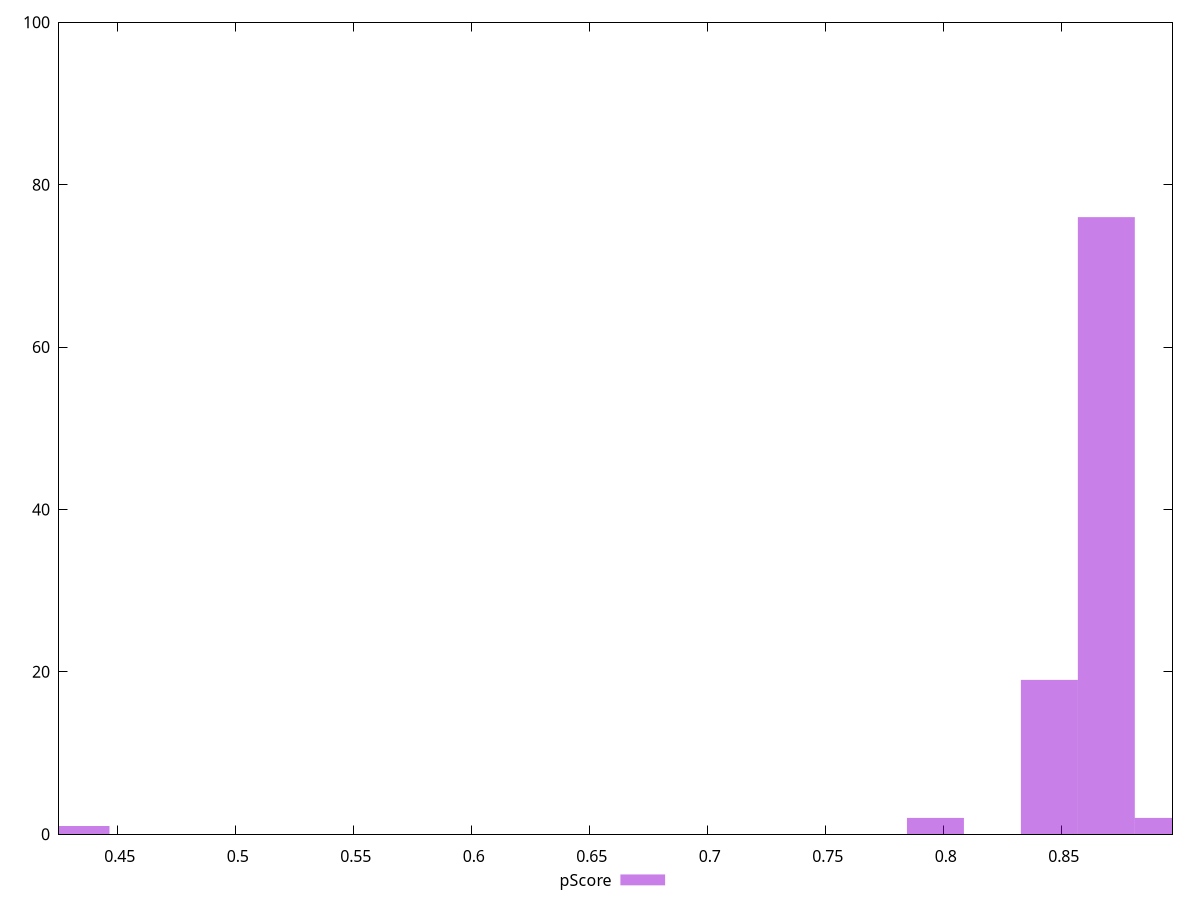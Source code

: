 reset

$pScore <<EOF
0.4344634986138052 1
0.8447901361935101 19
0.8689269972276104 76
0.7965164141253095 2
0.8930638582617106 2
EOF

set key outside below
set boxwidth 0.024136861034100288
set xrange [0.4251405090920818:0.8969614961181573]
set yrange [0:100]
set trange [0:100]
set style fill transparent solid 0.5 noborder
set terminal svg size 640, 490 enhanced background rgb 'white'
set output "report_00025_2021-02-22T21:38:55.199Z/first-meaningful-paint/samples/pages+cached/pScore/histogram.svg"

plot $pScore title "pScore" with boxes

reset
